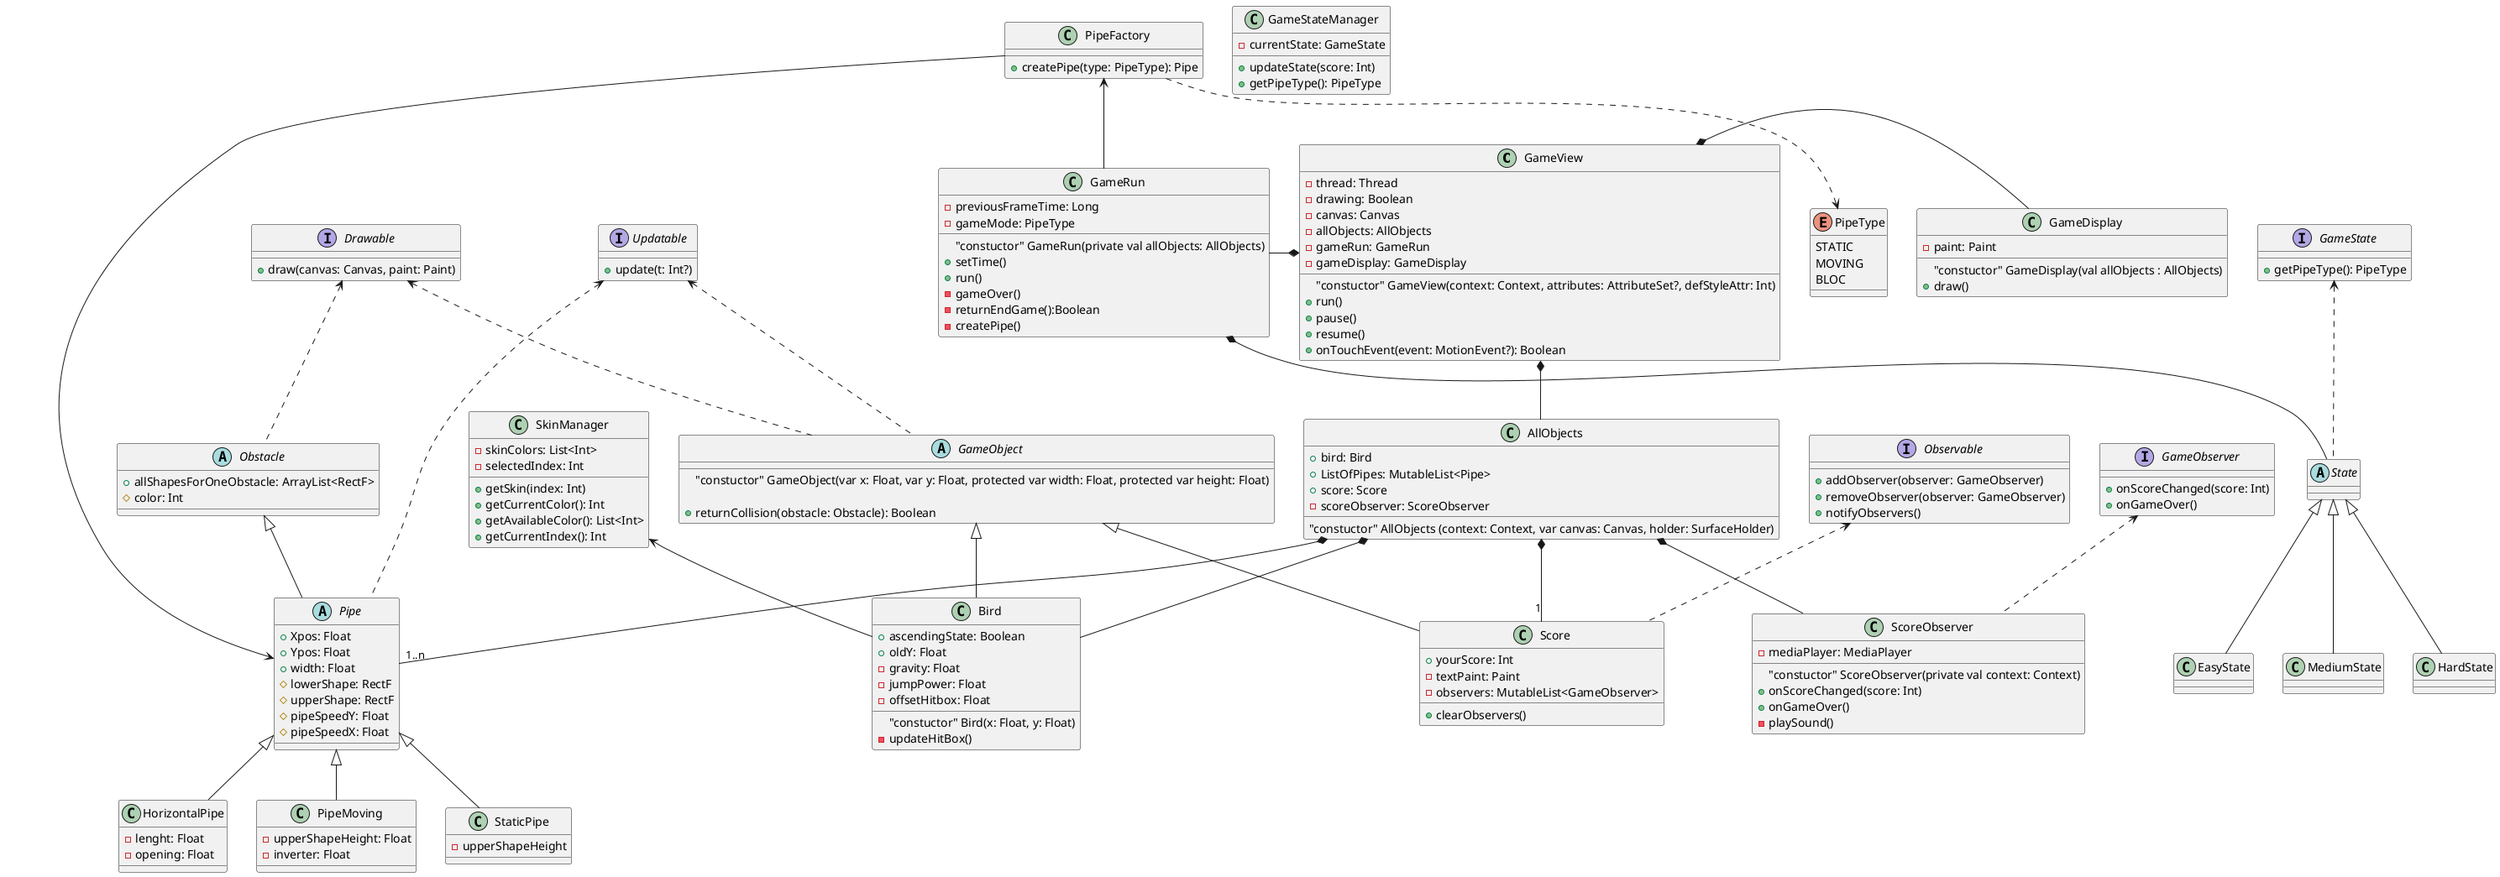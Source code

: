 @startuml
' Diagramme UML des classes du projet FlappyBird (réorganisé)

class GameView {
    "constuctor" GameView(context: Context, attributes: AttributeSet?, defStyleAttr: Int)
    - thread: Thread
    - drawing: Boolean
    - canvas: Canvas
    - allObjects: AllObjects
    - gameRun: GameRun
    - gameDisplay: GameDisplay

    + run()
    + pause()
    + resume()
    + onTouchEvent(event: MotionEvent?): Boolean
}

class AllObjects {
    "constuctor" AllObjects (context: Context, var canvas: Canvas, holder: SurfaceHolder)
    + bird: Bird
    + ListOfPipes: MutableList<Pipe>
    + score: Score
    - scoreObserver: ScoreObserver
}

class GameRun {
    "constuctor" GameRun(private val allObjects: AllObjects)
    - previousFrameTime: Long
    - gameMode: PipeType

    + setTime()
    + run()
    -gameOver()
    -returnEndGame():Boolean
    -createPipe()
}

class GameDisplay {
    "constuctor" GameDisplay(val allObjects : AllObjects)
    - paint: Paint

    + draw()
}

abstract class GameObject {
    "constuctor" GameObject(var x: Float, var y: Float, protected var width: Float, protected var height: Float)

    + returnCollision(obstacle: Obstacle): Boolean
}

class Bird {
    "constuctor" Bird(x: Float, y: Float)
    + ascendingState: Boolean
    + oldY: Float
    - gravity: Float
    - jumpPower: Float
    - offsetHitbox: Float

    -updateHitBox()
}

class Score {
    + yourScore: Int
    - textPaint: Paint
    - observers: MutableList<GameObserver>

    + clearObservers()
}

class ScoreObserver {
    "constuctor" ScoreObserver(private val context: Context)
    - mediaPlayer: MediaPlayer

    + onScoreChanged(score: Int)
    + onGameOver()
    - playSound()
}

abstract class Obstacle {
    + allShapesForOneObstacle: ArrayList<RectF>
    # color: Int
}

abstract class Pipe {
    + Xpos: Float
    + Ypos: Float
    + width: Float
    # lowerShape: RectF
    # upperShape: RectF
    # pipeSpeedY: Float
    # pipeSpeedX: Float
}

class HorizontalPipe {
    - lenght: Float
    - opening: Float
}

class PipeMoving {
    - upperShapeHeight: Float
    - inverter: Float
}

class StaticPipe {
    - upperShapeHeight
}

class PipeFactory {
    + createPipe(type: PipeType): Pipe
}

enum PipeType {
    STATIC
    MOVING
    BLOC
}

class SkinManager {
    - skinColors: List<Int>
    - selectedIndex: Int

    + getSkin(index: Int)
    + getCurrentColor(): Int
    + getAvailableColor(): List<Int>
    + getCurrentIndex(): Int
}

class GameStateManager {
    - currentState: GameState

    + updateState(score: Int)
    + getPipeType(): PipeType
}

abstract class State {
}

class EasyState {
}

class MediumState {
}

class HardState {
}

interface Drawable {
    + draw(canvas: Canvas, paint: Paint)
}

interface Updatable {
    + update(t: Int?)
}

interface Observable {
    + addObserver(observer: GameObserver)
    + removeObserver(observer: GameObserver)
    + notifyObservers()
}

interface GameObserver {
    + onScoreChanged(score: Int)
    + onGameOver()
}

interface GameState {
    + getPipeType(): PipeType
}

' Relations entre les classes et interfaces
GameDisplay -left-* GameView
GameRun -right-* GameView
AllObjects -up-* GameView

Obstacle <|-- Pipe
Pipe <|-- HorizontalPipe
Pipe <|-- PipeMoving
Pipe <|-- StaticPipe
Updatable <.. Pipe
Drawable <.. Obstacle

PipeFactory --> Pipe
PipeFactory <-- GameRun
PipeFactory ..> PipeType

GameObject <|-- Bird
GameObject <|-- Score
Drawable <.. GameObject
Updatable <.. GameObject

AllObjects *-- Bird
AllObjects *-- "1" Score
AllObjects *-- "1..n" Pipe
AllObjects *-- ScoreObserver

Observable <.. Score
GameObserver <.. ScoreObserver

SkinManager <-- Bird

GameRun *-- State
State <|-- EasyState
State <|-- MediumState
State <|-- HardState
GameState <.. State

@enduml